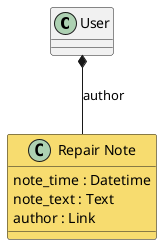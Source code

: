 @startuml
"User" *-- "Repair Note" : author
class "Repair Note" #F7DC6F {
  note_time : Datetime
  note_text : Text
  author : Link
}
@enduml